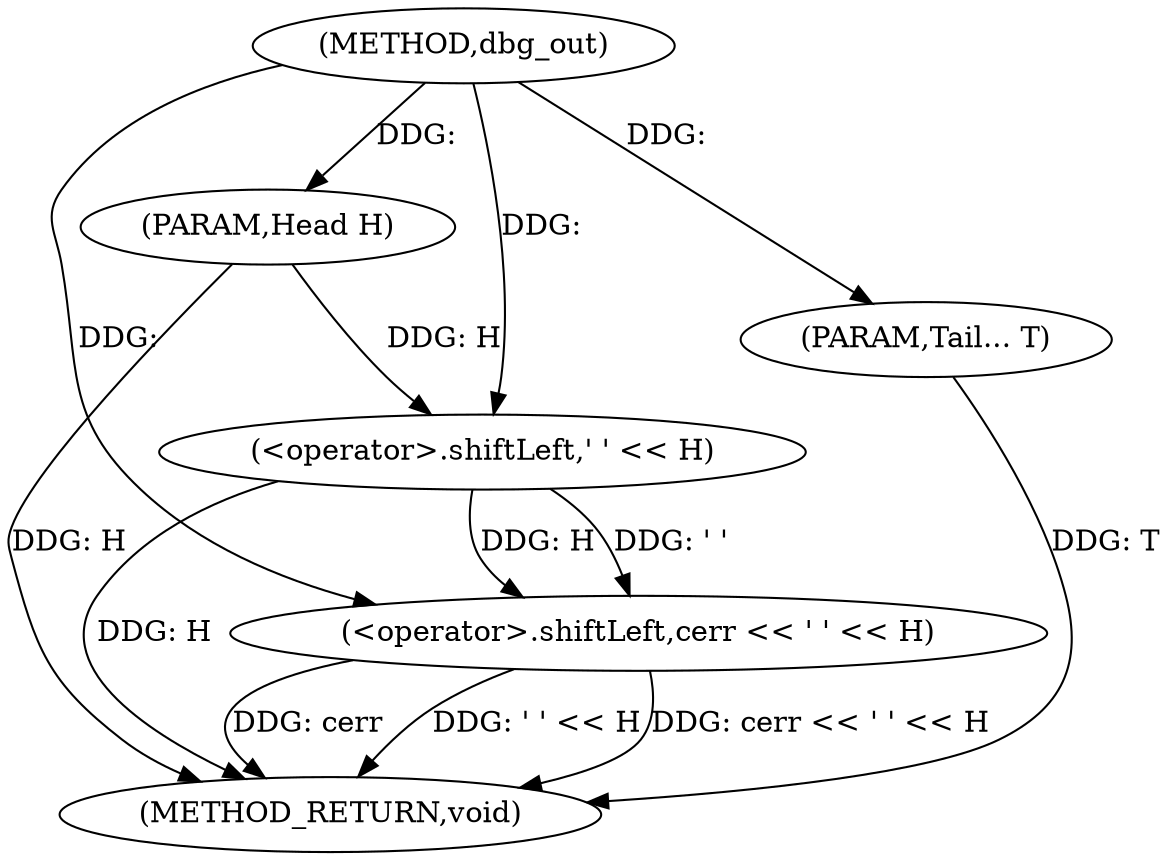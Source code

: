 digraph "dbg_out" {  
"1000151" [label = "(METHOD,dbg_out)" ]
"1000160" [label = "(METHOD_RETURN,void)" ]
"1000152" [label = "(PARAM,Head H)" ]
"1000153" [label = "(PARAM,Tail... T)" ]
"1000155" [label = "(<operator>.shiftLeft,cerr << ' ' << H)" ]
"1000157" [label = "(<operator>.shiftLeft,' ' << H)" ]
  "1000152" -> "1000160"  [ label = "DDG: H"] 
  "1000153" -> "1000160"  [ label = "DDG: T"] 
  "1000157" -> "1000160"  [ label = "DDG: H"] 
  "1000155" -> "1000160"  [ label = "DDG: ' ' << H"] 
  "1000155" -> "1000160"  [ label = "DDG: cerr << ' ' << H"] 
  "1000155" -> "1000160"  [ label = "DDG: cerr"] 
  "1000151" -> "1000152"  [ label = "DDG: "] 
  "1000151" -> "1000153"  [ label = "DDG: "] 
  "1000151" -> "1000155"  [ label = "DDG: "] 
  "1000157" -> "1000155"  [ label = "DDG: H"] 
  "1000157" -> "1000155"  [ label = "DDG: ' '"] 
  "1000151" -> "1000157"  [ label = "DDG: "] 
  "1000152" -> "1000157"  [ label = "DDG: H"] 
}
